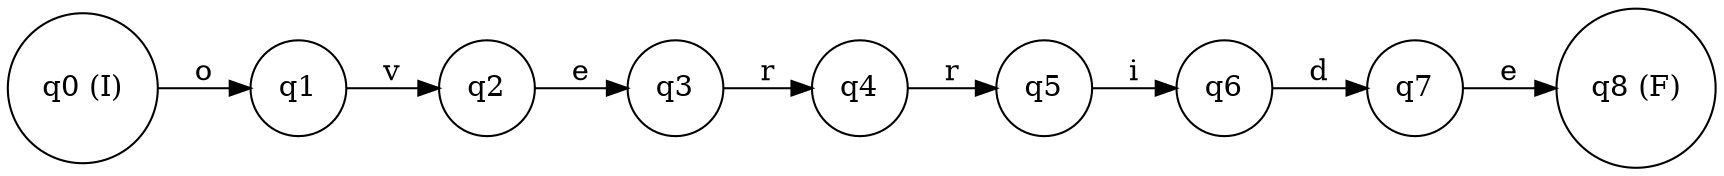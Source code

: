 digraph finite_state_machine {
rankdir=LR;
node [shape = circle];
q0 [label="q0 (I)"];
q1 [label="q1"];
q2 [label="q2"];
q3 [label="q3"];
q4 [label="q4"];
q5 [label="q5"];
q6 [label="q6"];
q7 [label="q7"];
q8 [label="q8 (F)"];
q0 -> q1 [label="o"];
q1 -> q2 [label="v"];
q2 -> q3 [label="e"];
q3 -> q4 [label="r"];
q4 -> q5 [label="r"];
q5 -> q6 [label="i"];
q6 -> q7 [label="d"];
q7 -> q8 [label="e"];
}